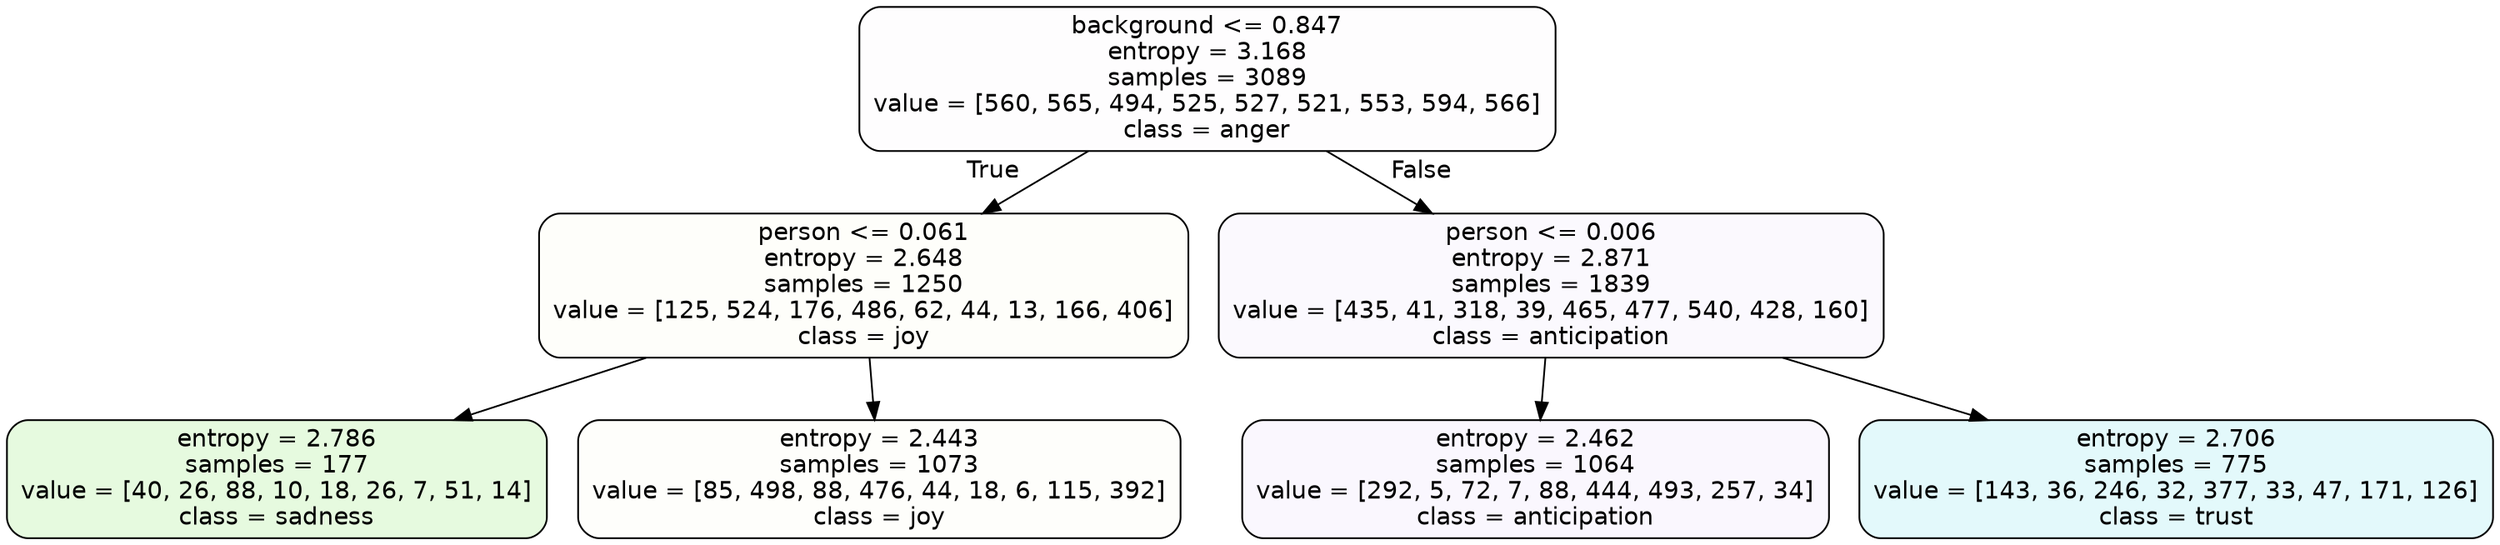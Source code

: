 digraph Tree {
node [shape=box, style="filled, rounded", color="black", fontname=helvetica] ;
edge [fontname=helvetica] ;
0 [label="background <= 0.847\nentropy = 3.168\nsamples = 3089\nvalue = [560, 565, 494, 525, 527, 521, 553, 594, 566]\nclass = anger", fillcolor="#e539d702"] ;
1 [label="person <= 0.061\nentropy = 2.648\nsamples = 1250\nvalue = [125, 524, 176, 486, 62, 44, 13, 166, 406]\nclass = joy", fillcolor="#d7e53906"] ;
0 -> 1 [labeldistance=2.5, labelangle=45, headlabel="True"] ;
2 [label="entropy = 2.786\nsamples = 177\nvalue = [40, 26, 88, 10, 18, 26, 7, 51, 14]\nclass = sadness", fillcolor="#64e53929"] ;
1 -> 2 ;
3 [label="entropy = 2.443\nsamples = 1073\nvalue = [85, 498, 88, 476, 44, 18, 6, 115, 392]\nclass = joy", fillcolor="#d7e53905"] ;
1 -> 3 ;
4 [label="person <= 0.006\nentropy = 2.871\nsamples = 1839\nvalue = [435, 41, 318, 39, 465, 477, 540, 428, 160]\nclass = anticipation", fillcolor="#8139e507"] ;
0 -> 4 [labeldistance=2.5, labelangle=-45, headlabel="False"] ;
5 [label="entropy = 2.462\nsamples = 1064\nvalue = [292, 5, 72, 7, 88, 444, 493, 257, 34]\nclass = anticipation", fillcolor="#8139e50a"] ;
4 -> 5 ;
6 [label="entropy = 2.706\nsamples = 775\nvalue = [143, 36, 246, 32, 377, 33, 47, 171, 126]\nclass = trust", fillcolor="#39d7e523"] ;
4 -> 6 ;
}